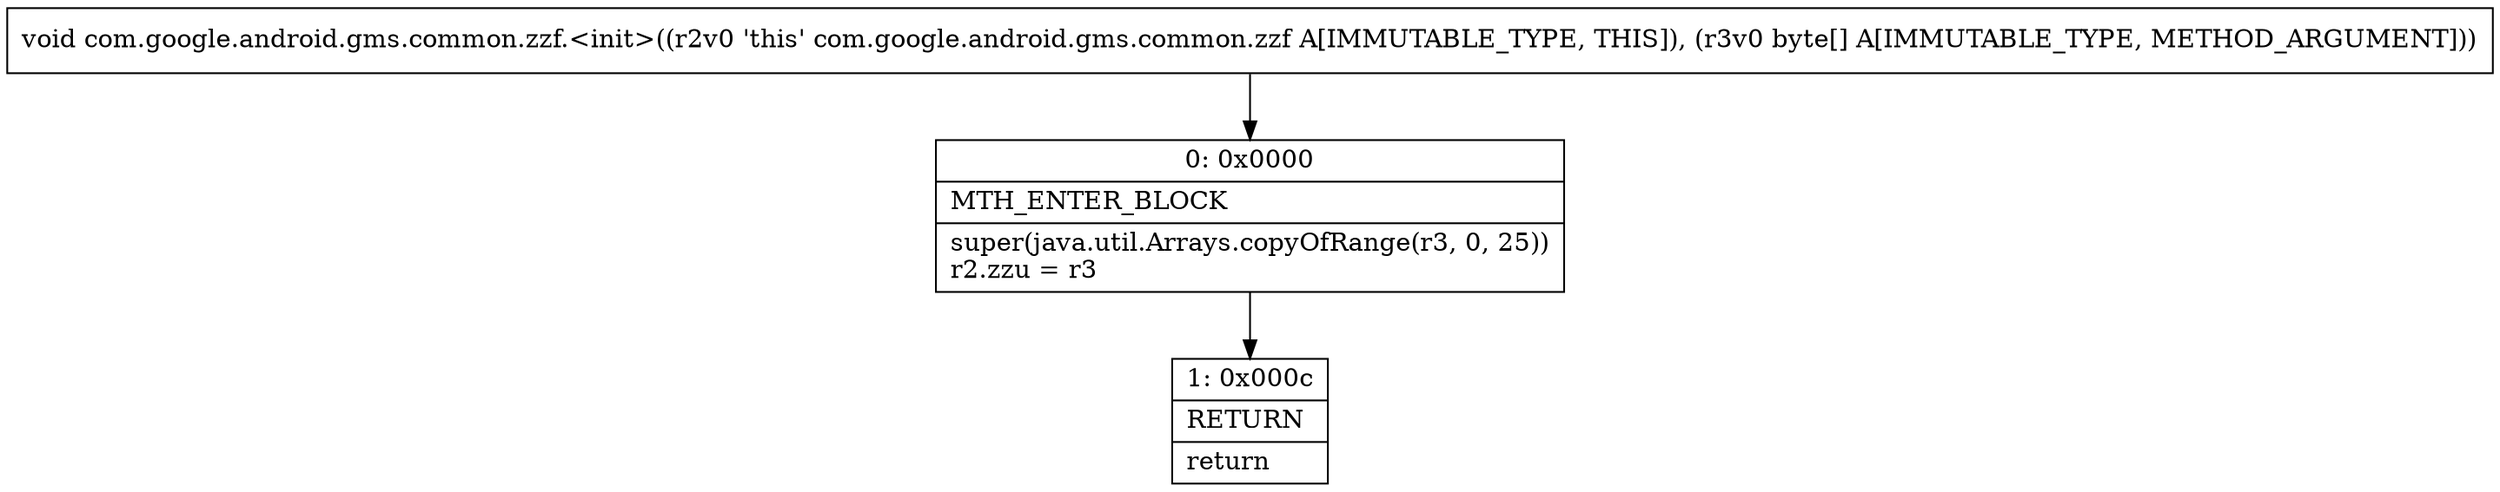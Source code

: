 digraph "CFG forcom.google.android.gms.common.zzf.\<init\>([B)V" {
Node_0 [shape=record,label="{0\:\ 0x0000|MTH_ENTER_BLOCK\l|super(java.util.Arrays.copyOfRange(r3, 0, 25))\lr2.zzu = r3\l}"];
Node_1 [shape=record,label="{1\:\ 0x000c|RETURN\l|return\l}"];
MethodNode[shape=record,label="{void com.google.android.gms.common.zzf.\<init\>((r2v0 'this' com.google.android.gms.common.zzf A[IMMUTABLE_TYPE, THIS]), (r3v0 byte[] A[IMMUTABLE_TYPE, METHOD_ARGUMENT])) }"];
MethodNode -> Node_0;
Node_0 -> Node_1;
}

